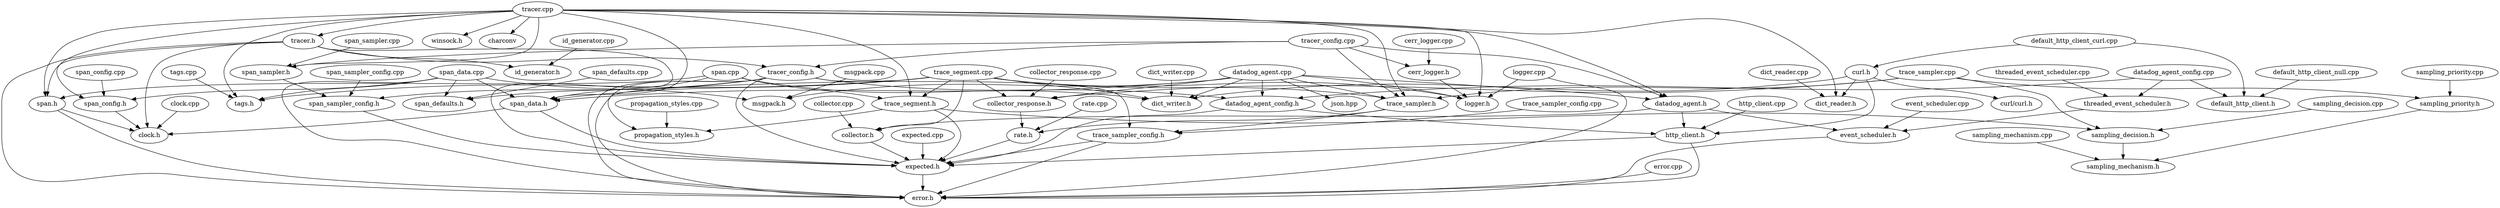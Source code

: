 digraph G {
	node0 [label="threaded_event_scheduler.cpp"];
	node1 [label="span_data.cpp"];
	node2 [label="rate.cpp"];
	node3 [label="trace_segment.h"];
	node4 [label="default_http_client_null.cpp"];
	node5 [label="dict_writer.h"];
	node6 [label="json.hpp"];
	node7 [label="span_sampler.h"];
	node8 [label="dict_reader.cpp"];
	node9 [label="tags.h"];
	node10 [label="tracer_config.h"];
	node11 [label="curl/curl.h"];
	node12 [label="expected.h"];
	node13 [label="span.h"];
	node14 [label="sampling_mechanism.cpp"];
	node15 [label="logger.cpp"];
	node16 [label="rate.h"];
	node17 [label="sampling_decision.h"];
	node18 [label="datadog_agent_config.h"];
	node19 [label="span_data.h"];
	node20 [label="sampling_mechanism.h"];
	node21 [label="msgpack.cpp"];
	node22 [label="default_http_client.h"];
	node23 [label="datadog_agent_config.cpp"];
	node24 [label="event_scheduler.cpp"];
	node25 [label="span.cpp"];
	node26 [label="datadog_agent.h"];
	node27 [label="error.h"];
	node28 [label="event_scheduler.h"];
	node29 [label="clock.h"];
	node30 [label="logger.h"];
	node31 [label="span_defaults.h"];
	node32 [label="curl.h"];
	node33 [label="span_defaults.cpp"];
	node34 [label="tracer.h"];
	node35 [label="threaded_event_scheduler.h"];
	node36 [label="expected.cpp"];
	node37 [label="collector.cpp"];
	node38 [label="id_generator.cpp"];
	node39 [label="sampling_decision.cpp"];
	node40 [label="trace_sampler.cpp"];
	node41 [label="sampling_priority.cpp"];
	node42 [label="span_sampler.cpp"];
	node43 [label="collector.h"];
	node44 [label="collector_response.h"];
	node45 [label="cerr_logger.cpp"];
	node46 [label="msgpack.h"];
	node47 [label="trace_sampler.h"];
	node48 [label="span_config.cpp"];
	node49 [label="dict_writer.cpp"];
	node50 [label="trace_sampler_config.cpp"];
	node51 [label="span_config.h"];
	node52 [label="datadog_agent.cpp"];
	node53 [label="winsock.h"];
	node54 [label="id_generator.h"];
	node55 [label="tracer_config.cpp"];
	node56 [label="http_client.cpp"];
	node57 [label="charconv"];
	node58 [label="span_sampler_config.h"];
	node59 [label="propagation_styles.cpp"];
	node60 [label="dict_reader.h"];
	node61 [label="http_client.h"];
	node62 [label="default_http_client_curl.cpp"];
	node63 [label="tracer.cpp"];
	node64 [label="clock.cpp"];
	node65 [label="sampling_priority.h"];
	node66 [label="collector_response.cpp"];
	node67 [label="propagation_styles.h"];
	node68 [label="error.cpp"];
	node69 [label="trace_sampler_config.h"];
	node70 [label="tags.cpp"];
	node71 [label="cerr_logger.h"];
	node72 [label="trace_segment.cpp"];
	node73 [label="span_sampler_config.cpp"];
	subgraph U {
		edge [dir=none];
	}
	subgraph D {
		node0 -> node35 [];
		node1 -> node31 [];
		node1 -> node51 [];
		node1 -> node19 [];
		node1 -> node46 [];
		node1 -> node9 [];
		node1 -> node27 [];
		node2 -> node16 [];
		node3 -> node67 [];
		node3 -> node17 [];
		node3 -> node12 [];
		node4 -> node22 [];
		node7 -> node58 [];
		node8 -> node60 [];
		node10 -> node58 [];
		node10 -> node18 [];
		node10 -> node69 [];
		node10 -> node12 [];
		node10 -> node27 [];
		node10 -> node67 [];
		node10 -> node31 [];
		node12 -> node27 [];
		node13 -> node29 [];
		node13 -> node27 [];
		node14 -> node20 [];
		node15 -> node30 [];
		node15 -> node27 [];
		node16 -> node12 [];
		node17 -> node20 [];
		node18 -> node12 [];
		node18 -> node61 [];
		node19 -> node29 [];
		node19 -> node12 [];
		node21 -> node46 [];
		node23 -> node18 [];
		node23 -> node22 [];
		node23 -> node35 [];
		node24 -> node28 [];
		node25 -> node3 [];
		node25 -> node5 [];
		node25 -> node19 [];
		node25 -> node13 [];
		node26 -> node43 [];
		node26 -> node61 [];
		node26 -> node28 [];
		node28 -> node27 [];
		node32 -> node11 [];
		node32 -> node5 [];
		node32 -> node61 [];
		node32 -> node60 [];
		node33 -> node31 [];
		node34 -> node29 [];
		node34 -> node54 [];
		node34 -> node13 [];
		node34 -> node27 [];
		node34 -> node12 [];
		node34 -> node10 [];
		node35 -> node28 [];
		node36 -> node12 [];
		node37 -> node43 [];
		node38 -> node54 [];
		node39 -> node17 [];
		node40 -> node47 [];
		node40 -> node65 [];
		node40 -> node44 [];
		node40 -> node17 [];
		node41 -> node65 [];
		node42 -> node7 [];
		node43 -> node12 [];
		node44 -> node16 [];
		node45 -> node71 [];
		node47 -> node69 [];
		node47 -> node16 [];
		node48 -> node51 [];
		node49 -> node5 [];
		node50 -> node69 [];
		node51 -> node29 [];
		node52 -> node30 [];
		node52 -> node18 [];
		node52 -> node44 [];
		node52 -> node6 [];
		node52 -> node26 [];
		node52 -> node47 [];
		node52 -> node5 [];
		node52 -> node19 [];
		node52 -> node46 [];
		node55 -> node47 [];
		node55 -> node71 [];
		node55 -> node26 [];
		node55 -> node10 [];
		node55 -> node7 [];
		node56 -> node61 [];
		node58 -> node12 [];
		node59 -> node67 [];
		node61 -> node12 [];
		node61 -> node27 [];
		node62 -> node22 [];
		node62 -> node32 [];
		node63 -> node30 [];
		node63 -> node51 [];
		node63 -> node34 [];
		node63 -> node47 [];
		node63 -> node7 [];
		node63 -> node13 [];
		node63 -> node26 [];
		node63 -> node3 [];
		node63 -> node57 [];
		node63 -> node19 [];
		node63 -> node60 [];
		node63 -> node53 [];
		node63 -> node9 [];
		node64 -> node29 [];
		node65 -> node20 [];
		node66 -> node44 [];
		node68 -> node27 [];
		node69 -> node12 [];
		node69 -> node27 [];
		node70 -> node9 [];
		node71 -> node30 [];
		node72 -> node30 [];
		node72 -> node3 [];
		node72 -> node43 [];
		node72 -> node44 [];
		node72 -> node19 [];
		node72 -> node47 [];
		node72 -> node5 [];
		node72 -> node9 [];
		node72 -> node27 [];
		node73 -> node58 [];
	}
}

